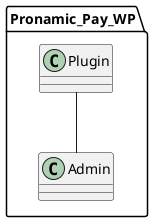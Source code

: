 @startuml

namespace Pronamic_Pay_WP {
	class Plugin {
	
	}
	
	class Admin {
	
	}
	
	Plugin -- Admin
}

@enduml
